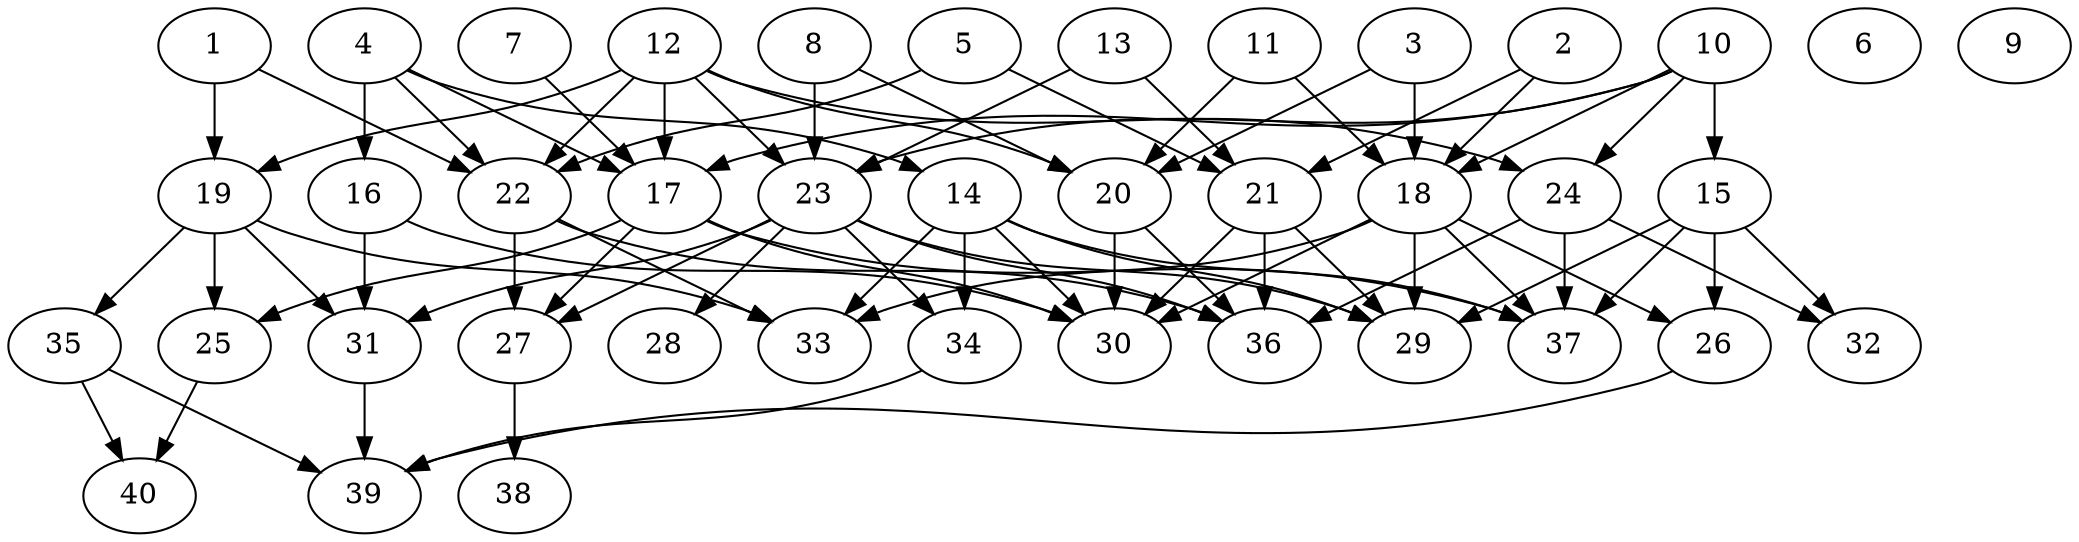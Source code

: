 // DAG automatically generated by daggen at Thu Oct  3 14:06:48 2019
// ./daggen --dot -n 40 --ccr 0.3 --fat 0.7 --regular 0.9 --density 0.5 --mindata 5242880 --maxdata 52428800 
digraph G {
  1 [size="73086293", alpha="0.18", expect_size="21925888"] 
  1 -> 19 [size ="21925888"]
  1 -> 22 [size ="21925888"]
  2 [size="53500587", alpha="0.13", expect_size="16050176"] 
  2 -> 18 [size ="16050176"]
  2 -> 21 [size ="16050176"]
  3 [size="122320213", alpha="0.12", expect_size="36696064"] 
  3 -> 18 [size ="36696064"]
  3 -> 20 [size ="36696064"]
  4 [size="57941333", alpha="0.13", expect_size="17382400"] 
  4 -> 14 [size ="17382400"]
  4 -> 16 [size ="17382400"]
  4 -> 17 [size ="17382400"]
  4 -> 22 [size ="17382400"]
  5 [size="169178453", alpha="0.17", expect_size="50753536"] 
  5 -> 21 [size ="50753536"]
  5 -> 22 [size ="50753536"]
  6 [size="92351147", alpha="0.01", expect_size="27705344"] 
  7 [size="112489813", alpha="0.13", expect_size="33746944"] 
  7 -> 17 [size ="33746944"]
  8 [size="137287680", alpha="0.05", expect_size="41186304"] 
  8 -> 20 [size ="41186304"]
  8 -> 23 [size ="41186304"]
  9 [size="167758507", alpha="0.08", expect_size="50327552"] 
  10 [size="141643093", alpha="0.19", expect_size="42492928"] 
  10 -> 15 [size ="42492928"]
  10 -> 17 [size ="42492928"]
  10 -> 18 [size ="42492928"]
  10 -> 23 [size ="42492928"]
  10 -> 24 [size ="42492928"]
  11 [size="167823360", alpha="0.03", expect_size="50347008"] 
  11 -> 18 [size ="50347008"]
  11 -> 20 [size ="50347008"]
  12 [size="148759893", alpha="0.09", expect_size="44627968"] 
  12 -> 17 [size ="44627968"]
  12 -> 19 [size ="44627968"]
  12 -> 20 [size ="44627968"]
  12 -> 22 [size ="44627968"]
  12 -> 23 [size ="44627968"]
  12 -> 24 [size ="44627968"]
  13 [size="94358187", alpha="0.08", expect_size="28307456"] 
  13 -> 21 [size ="28307456"]
  13 -> 23 [size ="28307456"]
  14 [size="30931627", alpha="0.12", expect_size="9279488"] 
  14 -> 29 [size ="9279488"]
  14 -> 30 [size ="9279488"]
  14 -> 33 [size ="9279488"]
  14 -> 34 [size ="9279488"]
  14 -> 37 [size ="9279488"]
  15 [size="132420267", alpha="0.17", expect_size="39726080"] 
  15 -> 26 [size ="39726080"]
  15 -> 29 [size ="39726080"]
  15 -> 32 [size ="39726080"]
  15 -> 37 [size ="39726080"]
  16 [size="111957333", alpha="0.07", expect_size="33587200"] 
  16 -> 30 [size ="33587200"]
  16 -> 31 [size ="33587200"]
  17 [size="116923733", alpha="0.12", expect_size="35077120"] 
  17 -> 25 [size ="35077120"]
  17 -> 27 [size ="35077120"]
  17 -> 30 [size ="35077120"]
  17 -> 37 [size ="35077120"]
  18 [size="65669120", alpha="0.07", expect_size="19700736"] 
  18 -> 26 [size ="19700736"]
  18 -> 29 [size ="19700736"]
  18 -> 30 [size ="19700736"]
  18 -> 33 [size ="19700736"]
  18 -> 37 [size ="19700736"]
  19 [size="102198613", alpha="0.20", expect_size="30659584"] 
  19 -> 25 [size ="30659584"]
  19 -> 31 [size ="30659584"]
  19 -> 33 [size ="30659584"]
  19 -> 35 [size ="30659584"]
  20 [size="163283627", alpha="0.13", expect_size="48985088"] 
  20 -> 30 [size ="48985088"]
  20 -> 36 [size ="48985088"]
  21 [size="155866453", alpha="0.13", expect_size="46759936"] 
  21 -> 29 [size ="46759936"]
  21 -> 30 [size ="46759936"]
  21 -> 36 [size ="46759936"]
  22 [size="21807787", alpha="0.17", expect_size="6542336"] 
  22 -> 27 [size ="6542336"]
  22 -> 33 [size ="6542336"]
  22 -> 36 [size ="6542336"]
  23 [size="91886933", alpha="0.15", expect_size="27566080"] 
  23 -> 27 [size ="27566080"]
  23 -> 28 [size ="27566080"]
  23 -> 29 [size ="27566080"]
  23 -> 31 [size ="27566080"]
  23 -> 34 [size ="27566080"]
  23 -> 36 [size ="27566080"]
  24 [size="151579307", alpha="0.18", expect_size="45473792"] 
  24 -> 32 [size ="45473792"]
  24 -> 36 [size ="45473792"]
  24 -> 37 [size ="45473792"]
  25 [size="87678293", alpha="0.20", expect_size="26303488"] 
  25 -> 40 [size ="26303488"]
  26 [size="65163947", alpha="0.11", expect_size="19549184"] 
  26 -> 39 [size ="19549184"]
  27 [size="118101333", alpha="0.15", expect_size="35430400"] 
  27 -> 38 [size ="35430400"]
  28 [size="55866027", alpha="0.14", expect_size="16759808"] 
  29 [size="113247573", alpha="0.12", expect_size="33974272"] 
  30 [size="113186133", alpha="0.06", expect_size="33955840"] 
  31 [size="56128853", alpha="0.19", expect_size="16838656"] 
  31 -> 39 [size ="16838656"]
  32 [size="154978987", alpha="0.09", expect_size="46493696"] 
  33 [size="131184640", alpha="0.09", expect_size="39355392"] 
  34 [size="89593173", alpha="0.10", expect_size="26877952"] 
  34 -> 39 [size ="26877952"]
  35 [size="70673067", alpha="0.06", expect_size="21201920"] 
  35 -> 39 [size ="21201920"]
  35 -> 40 [size ="21201920"]
  36 [size="68843520", alpha="0.13", expect_size="20653056"] 
  37 [size="158976000", alpha="0.14", expect_size="47692800"] 
  38 [size="121518080", alpha="0.00", expect_size="36455424"] 
  39 [size="76277760", alpha="0.18", expect_size="22883328"] 
  40 [size="173540693", alpha="0.14", expect_size="52062208"] 
}
